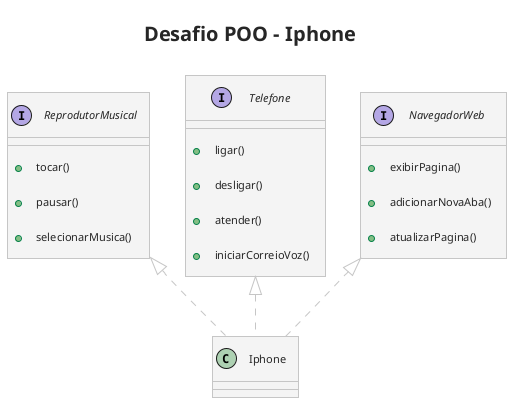 @startuml Iphone
!theme carbon-gray

title Desafio POO - Iphone

interface ReprodutorMusical {
    + tocar()
    + pausar()
    + selecionarMusica()
}

interface Telefone {
    + ligar()
    + desligar()
    + atender()
    + iniciarCorreioVoz()
}

interface NavegadorWeb {
    + exibirPagina()
    + adicionarNovaAba()
    + atualizarPagina()
}

class Iphone implements ReprodutorMusical, Telefone, NavegadorWeb{}

@enduml